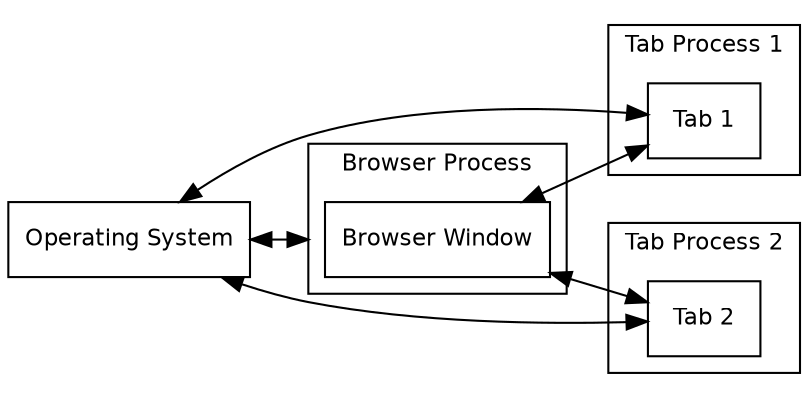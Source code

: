 digraph graphname {
    graph [fontname = "helvetica", fontsize=11, compound=true];
    node [shape="box", fontname = "helvetica", fontsize=11];
    edge [fontname = "helvetica", fontsize=11];
    rankdir="LR";

    subgraph cluster_browser {
        label = "Browser Process";

	window [label="Browser Window"];
    }

    subgraph cluster_tab1 {
        label = "Tab Process 1";
	tab1 [label="Tab 1"];
    }

    subgraph cluster_tab2 {
        label = "Tab Process 2";
	tab2 [label="Tab 2"];
    }

    window -> tab1 [dir=both];
    window -> tab2 [dir=both];

    os [label="Operating System"];
    os -> window [lhead=cluster_browser, dir=both];
    os -> tab1 [dir=both];
    os -> tab2 [dir=both];
}
